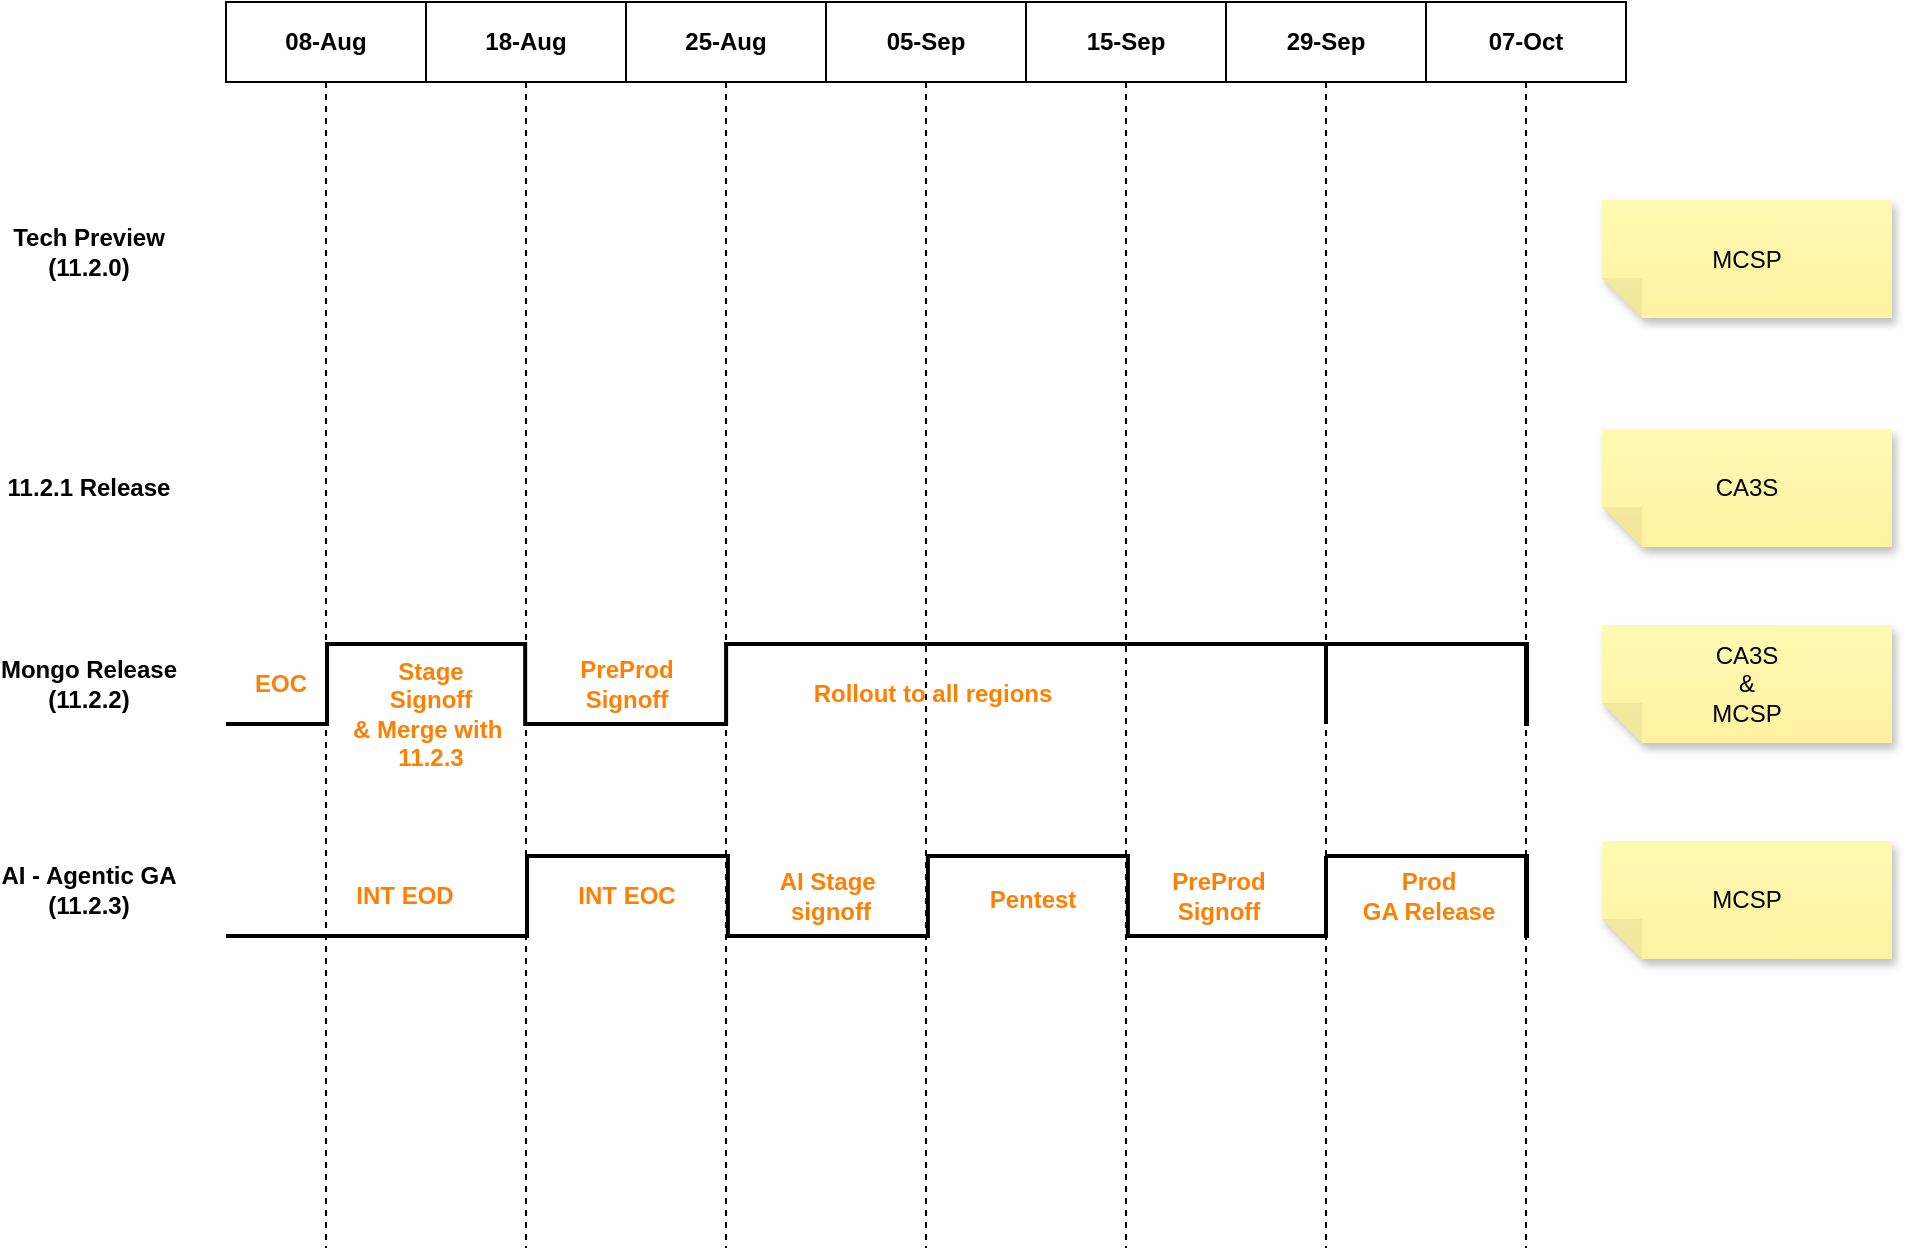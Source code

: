 <mxfile version="28.0.7">
  <diagram name="Page-1" id="ZPpwO8pED5HudYQ8jas2">
    <mxGraphModel dx="1235" dy="797" grid="0" gridSize="10" guides="1" tooltips="1" connect="1" arrows="1" fold="1" page="1" pageScale="1" pageWidth="850" pageHeight="1100" math="0" shadow="0">
      <root>
        <mxCell id="0" />
        <mxCell id="1" parent="0" />
        <mxCell id="3D1PrdTJ9IL0VZI-XMwe-2" value="" style="verticalLabelPosition=bottom;html=1;verticalAlign=top;strokeWidth=2;shape=mxgraph.lean_mapping.timeline2;dx1=0;dy1=1;dx2=150.5;dy2=0.495;dx3=250.955;dy3=0.995;dx4=350.955;dy4=0.052;dx5=450.955;dy5=0.78;dy6=0;" vertex="1" parent="1">
          <mxGeometry x="137" y="515" width="550" height="40" as="geometry" />
        </mxCell>
        <mxCell id="3D1PrdTJ9IL0VZI-XMwe-6" value="&lt;b&gt;08-Aug&lt;/b&gt;" style="shape=umlLifeline;perimeter=lifelinePerimeter;whiteSpace=wrap;html=1;container=1;dropTarget=0;collapsible=0;recursiveResize=0;outlineConnect=0;portConstraint=eastwest;newEdgeStyle={&quot;curved&quot;:0,&quot;rounded&quot;:0};" vertex="1" parent="1">
          <mxGeometry x="137" y="88" width="100" height="623" as="geometry" />
        </mxCell>
        <mxCell id="3D1PrdTJ9IL0VZI-XMwe-8" value="&lt;b&gt;18-Aug&lt;/b&gt;" style="shape=umlLifeline;perimeter=lifelinePerimeter;whiteSpace=wrap;html=1;container=1;dropTarget=0;collapsible=0;recursiveResize=0;outlineConnect=0;portConstraint=eastwest;newEdgeStyle={&quot;curved&quot;:0,&quot;rounded&quot;:0};" vertex="1" parent="1">
          <mxGeometry x="237" y="88" width="100" height="623" as="geometry" />
        </mxCell>
        <mxCell id="3D1PrdTJ9IL0VZI-XMwe-9" value="&lt;b&gt;25-Aug&lt;/b&gt;" style="shape=umlLifeline;perimeter=lifelinePerimeter;whiteSpace=wrap;html=1;container=1;dropTarget=0;collapsible=0;recursiveResize=0;outlineConnect=0;portConstraint=eastwest;newEdgeStyle={&quot;curved&quot;:0,&quot;rounded&quot;:0};" vertex="1" parent="1">
          <mxGeometry x="337" y="88" width="100" height="623" as="geometry" />
        </mxCell>
        <mxCell id="3D1PrdTJ9IL0VZI-XMwe-10" value="&lt;b&gt;05-Sep&lt;/b&gt;" style="shape=umlLifeline;perimeter=lifelinePerimeter;whiteSpace=wrap;html=1;container=1;dropTarget=0;collapsible=0;recursiveResize=0;outlineConnect=0;portConstraint=eastwest;newEdgeStyle={&quot;curved&quot;:0,&quot;rounded&quot;:0};" vertex="1" parent="1">
          <mxGeometry x="437" y="88" width="100" height="623" as="geometry" />
        </mxCell>
        <mxCell id="3D1PrdTJ9IL0VZI-XMwe-11" value="&lt;b&gt;15-Sep&lt;/b&gt;" style="shape=umlLifeline;perimeter=lifelinePerimeter;whiteSpace=wrap;html=1;container=1;dropTarget=0;collapsible=0;recursiveResize=0;outlineConnect=0;portConstraint=eastwest;newEdgeStyle={&quot;curved&quot;:0,&quot;rounded&quot;:0};" vertex="1" parent="1">
          <mxGeometry x="537" y="88" width="100" height="623" as="geometry" />
        </mxCell>
        <mxCell id="3D1PrdTJ9IL0VZI-XMwe-12" value="&lt;b&gt;29-Sep&lt;/b&gt;" style="shape=umlLifeline;perimeter=lifelinePerimeter;whiteSpace=wrap;html=1;container=1;dropTarget=0;collapsible=0;recursiveResize=0;outlineConnect=0;portConstraint=eastwest;newEdgeStyle={&quot;curved&quot;:0,&quot;rounded&quot;:0};" vertex="1" parent="1">
          <mxGeometry x="637" y="88" width="100" height="623" as="geometry" />
        </mxCell>
        <mxCell id="3D1PrdTJ9IL0VZI-XMwe-13" value="&lt;b&gt;07-Oct&lt;/b&gt;" style="shape=umlLifeline;perimeter=lifelinePerimeter;whiteSpace=wrap;html=1;container=1;dropTarget=0;collapsible=0;recursiveResize=0;outlineConnect=0;portConstraint=eastwest;newEdgeStyle={&quot;curved&quot;:0,&quot;rounded&quot;:0};" vertex="1" parent="1">
          <mxGeometry x="737" y="88" width="100" height="623" as="geometry" />
        </mxCell>
        <mxCell id="3D1PrdTJ9IL0VZI-XMwe-14" value="Tech Preview&lt;div&gt;(11.2.0)&lt;/div&gt;" style="text;align=center;fontStyle=1;verticalAlign=middle;spacingLeft=3;spacingRight=3;strokeColor=none;rotatable=0;points=[[0,0.5],[1,0.5]];portConstraint=eastwest;html=1;" vertex="1" parent="1">
          <mxGeometry x="28" y="200" width="80" height="26" as="geometry" />
        </mxCell>
        <mxCell id="3D1PrdTJ9IL0VZI-XMwe-15" value="11.2.1 Release" style="text;align=center;fontStyle=1;verticalAlign=middle;spacingLeft=3;spacingRight=3;strokeColor=none;rotatable=0;points=[[0,0.5],[1,0.5]];portConstraint=eastwest;html=1;" vertex="1" parent="1">
          <mxGeometry x="28" y="318" width="80" height="26" as="geometry" />
        </mxCell>
        <mxCell id="3D1PrdTJ9IL0VZI-XMwe-16" value="Mongo Release&lt;div&gt;(11.2.2)&lt;/div&gt;" style="text;align=center;fontStyle=1;verticalAlign=middle;spacingLeft=3;spacingRight=3;strokeColor=none;rotatable=0;points=[[0,0.5],[1,0.5]];portConstraint=eastwest;html=1;" vertex="1" parent="1">
          <mxGeometry x="28" y="416" width="80" height="26" as="geometry" />
        </mxCell>
        <mxCell id="3D1PrdTJ9IL0VZI-XMwe-17" value="&lt;div&gt;AI - Agentic GA&lt;/div&gt;&lt;div&gt;(11.2.3)&lt;/div&gt;" style="text;align=center;fontStyle=1;verticalAlign=middle;spacingLeft=3;spacingRight=3;strokeColor=none;rotatable=0;points=[[0,0.5],[1,0.5]];portConstraint=eastwest;html=1;" vertex="1" parent="1">
          <mxGeometry x="28" y="519" width="80" height="26" as="geometry" />
        </mxCell>
        <mxCell id="3D1PrdTJ9IL0VZI-XMwe-19" value="INT EOD" style="text;align=center;fontStyle=1;verticalAlign=middle;spacingLeft=3;spacingRight=3;strokeColor=none;rotatable=0;points=[[0,0.5],[1,0.5]];portConstraint=eastwest;html=1;fontColor=#FF8000;" vertex="1" parent="1">
          <mxGeometry x="186" y="522" width="80" height="26" as="geometry" />
        </mxCell>
        <mxCell id="3D1PrdTJ9IL0VZI-XMwe-20" value="INT EOC" style="text;align=center;fontStyle=1;verticalAlign=middle;spacingLeft=3;spacingRight=3;strokeColor=none;rotatable=0;points=[[0,0.5],[1,0.5]];portConstraint=eastwest;html=1;fontColor=#FF8000;" vertex="1" parent="1">
          <mxGeometry x="297" y="522" width="80" height="26" as="geometry" />
        </mxCell>
        <mxCell id="3D1PrdTJ9IL0VZI-XMwe-21" value="AI Stage&amp;nbsp;&lt;div&gt;signoff&lt;/div&gt;" style="text;align=center;fontStyle=1;verticalAlign=middle;spacingLeft=3;spacingRight=3;strokeColor=none;rotatable=0;points=[[0,0.5],[1,0.5]];portConstraint=eastwest;html=1;fontColor=#FF8000;" vertex="1" parent="1">
          <mxGeometry x="399" y="522" width="80" height="26" as="geometry" />
        </mxCell>
        <mxCell id="3D1PrdTJ9IL0VZI-XMwe-22" value="Pentest" style="text;align=center;fontStyle=1;verticalAlign=middle;spacingLeft=3;spacingRight=3;strokeColor=none;rotatable=0;points=[[0,0.5],[1,0.5]];portConstraint=eastwest;html=1;fontColor=#FF8000;" vertex="1" parent="1">
          <mxGeometry x="500" y="524" width="80" height="26" as="geometry" />
        </mxCell>
        <mxCell id="3D1PrdTJ9IL0VZI-XMwe-23" value="PreProd&lt;div&gt;Signoff&lt;/div&gt;" style="text;align=center;fontStyle=1;verticalAlign=middle;spacingLeft=3;spacingRight=3;strokeColor=none;rotatable=0;points=[[0,0.5],[1,0.5]];portConstraint=eastwest;html=1;fontColor=#FF8000;" vertex="1" parent="1">
          <mxGeometry x="593" y="522" width="80" height="26" as="geometry" />
        </mxCell>
        <mxCell id="3D1PrdTJ9IL0VZI-XMwe-24" value="" style="verticalLabelPosition=bottom;html=1;verticalAlign=top;strokeWidth=2;shape=mxgraph.lean_mapping.timeline2;dx1=0;dy1=0.139;dx2=0;dy2=0;dx3=100.5;dy3=1;dx4=100.5;dy4=0.461;dx5=100.5;dy5=1;dy6=0;" vertex="1" parent="1">
          <mxGeometry x="687" y="515" width="100" height="40" as="geometry" />
        </mxCell>
        <mxCell id="3D1PrdTJ9IL0VZI-XMwe-25" value="Prod&lt;div&gt;GA Release&lt;/div&gt;" style="text;align=center;fontStyle=1;verticalAlign=middle;spacingLeft=3;spacingRight=3;strokeColor=none;rotatable=0;points=[[0,0.5],[1,0.5]];portConstraint=eastwest;html=1;fontColor=#FF8000;" vertex="1" parent="1">
          <mxGeometry x="698" y="522" width="80" height="26" as="geometry" />
        </mxCell>
        <mxCell id="3D1PrdTJ9IL0VZI-XMwe-26" value="" style="verticalLabelPosition=bottom;html=1;verticalAlign=top;strokeWidth=2;shape=mxgraph.lean_mapping.timeline2;dx1=0;dy1=1;dx2=50.5;dy2=0.316;dx3=149.591;dy3=1;dx4=250.045;dy4=0;dx5=550;dy5=0.691;dy6=0;" vertex="1" parent="1">
          <mxGeometry x="137" y="409" width="550" height="40" as="geometry" />
        </mxCell>
        <mxCell id="3D1PrdTJ9IL0VZI-XMwe-27" value="EOC" style="text;align=center;fontStyle=1;verticalAlign=middle;spacingLeft=3;spacingRight=3;strokeColor=none;rotatable=0;points=[[0,0.5],[1,0.5]];portConstraint=eastwest;html=1;fontColor=#FF8000;" vertex="1" parent="1">
          <mxGeometry x="124" y="416" width="80" height="26" as="geometry" />
        </mxCell>
        <mxCell id="3D1PrdTJ9IL0VZI-XMwe-28" value="Stage&lt;div&gt;Signoff&lt;br&gt;&amp;amp; Merge with&amp;nbsp;&lt;/div&gt;&lt;div&gt;11.2.3&lt;/div&gt;" style="text;align=center;fontStyle=1;verticalAlign=middle;spacingLeft=3;spacingRight=3;strokeColor=none;rotatable=0;points=[[0,0.5],[1,0.5]];portConstraint=eastwest;html=1;fontColor=#FF8000;" vertex="1" parent="1">
          <mxGeometry x="199" y="431" width="80" height="26" as="geometry" />
        </mxCell>
        <mxCell id="3D1PrdTJ9IL0VZI-XMwe-31" value="PreProd&lt;div&gt;Signoff&lt;/div&gt;" style="text;align=center;fontStyle=1;verticalAlign=middle;spacingLeft=3;spacingRight=3;strokeColor=none;rotatable=0;points=[[0,0.5],[1,0.5]];portConstraint=eastwest;html=1;fontColor=#FF8000;" vertex="1" parent="1">
          <mxGeometry x="297" y="416" width="80" height="26" as="geometry" />
        </mxCell>
        <mxCell id="3D1PrdTJ9IL0VZI-XMwe-32" value="" style="verticalLabelPosition=bottom;html=1;verticalAlign=top;strokeWidth=2;shape=mxgraph.lean_mapping.timeline2;dx1=0;dy1=0.139;dx2=0;dy2=0;dx3=100.5;dy3=1;dx4=100.5;dy4=0.461;dx5=100.5;dy5=1;dy6=0;" vertex="1" parent="1">
          <mxGeometry x="687" y="409" width="100" height="40" as="geometry" />
        </mxCell>
        <mxCell id="3D1PrdTJ9IL0VZI-XMwe-34" value="MCSP" style="shape=note;whiteSpace=wrap;html=1;backgroundOutline=1;fontColor=#000000;darkOpacity=0.05;fillColor=#FFF9B2;strokeColor=none;fillStyle=solid;direction=west;gradientDirection=north;gradientColor=#FFF2A1;shadow=1;size=20;pointerEvents=1;" vertex="1" parent="1">
          <mxGeometry x="825" y="507.5" width="145" height="59" as="geometry" />
        </mxCell>
        <mxCell id="3D1PrdTJ9IL0VZI-XMwe-35" value="&lt;div&gt;CA3S&lt;/div&gt;&lt;div&gt;&amp;amp;&lt;/div&gt;MCSP" style="shape=note;whiteSpace=wrap;html=1;backgroundOutline=1;fontColor=#000000;darkOpacity=0.05;fillColor=#FFF9B2;strokeColor=none;fillStyle=solid;direction=west;gradientDirection=north;gradientColor=#FFF2A1;shadow=1;size=20;pointerEvents=1;" vertex="1" parent="1">
          <mxGeometry x="825" y="399.5" width="145" height="59" as="geometry" />
        </mxCell>
        <mxCell id="3D1PrdTJ9IL0VZI-XMwe-36" value="&lt;div&gt;CA3S&lt;/div&gt;" style="shape=note;whiteSpace=wrap;html=1;backgroundOutline=1;fontColor=#000000;darkOpacity=0.05;fillColor=#FFF9B2;strokeColor=none;fillStyle=solid;direction=west;gradientDirection=north;gradientColor=#FFF2A1;shadow=1;size=20;pointerEvents=1;" vertex="1" parent="1">
          <mxGeometry x="825" y="301.5" width="145" height="59" as="geometry" />
        </mxCell>
        <mxCell id="3D1PrdTJ9IL0VZI-XMwe-37" value="&lt;div&gt;MCSP&lt;/div&gt;" style="shape=note;whiteSpace=wrap;html=1;backgroundOutline=1;fontColor=#000000;darkOpacity=0.05;fillColor=#FFF9B2;strokeColor=none;fillStyle=solid;direction=west;gradientDirection=north;gradientColor=#FFF2A1;shadow=1;size=20;pointerEvents=1;" vertex="1" parent="1">
          <mxGeometry x="825" y="187" width="145" height="59" as="geometry" />
        </mxCell>
        <mxCell id="3D1PrdTJ9IL0VZI-XMwe-38" value="Rollout to all regions" style="text;align=center;fontStyle=1;verticalAlign=middle;spacingLeft=3;spacingRight=3;strokeColor=none;rotatable=0;points=[[0,0.5],[1,0.5]];portConstraint=eastwest;html=1;fontColor=#FF8000;" vertex="1" parent="1">
          <mxGeometry x="450" y="421" width="80" height="26" as="geometry" />
        </mxCell>
      </root>
    </mxGraphModel>
  </diagram>
</mxfile>

